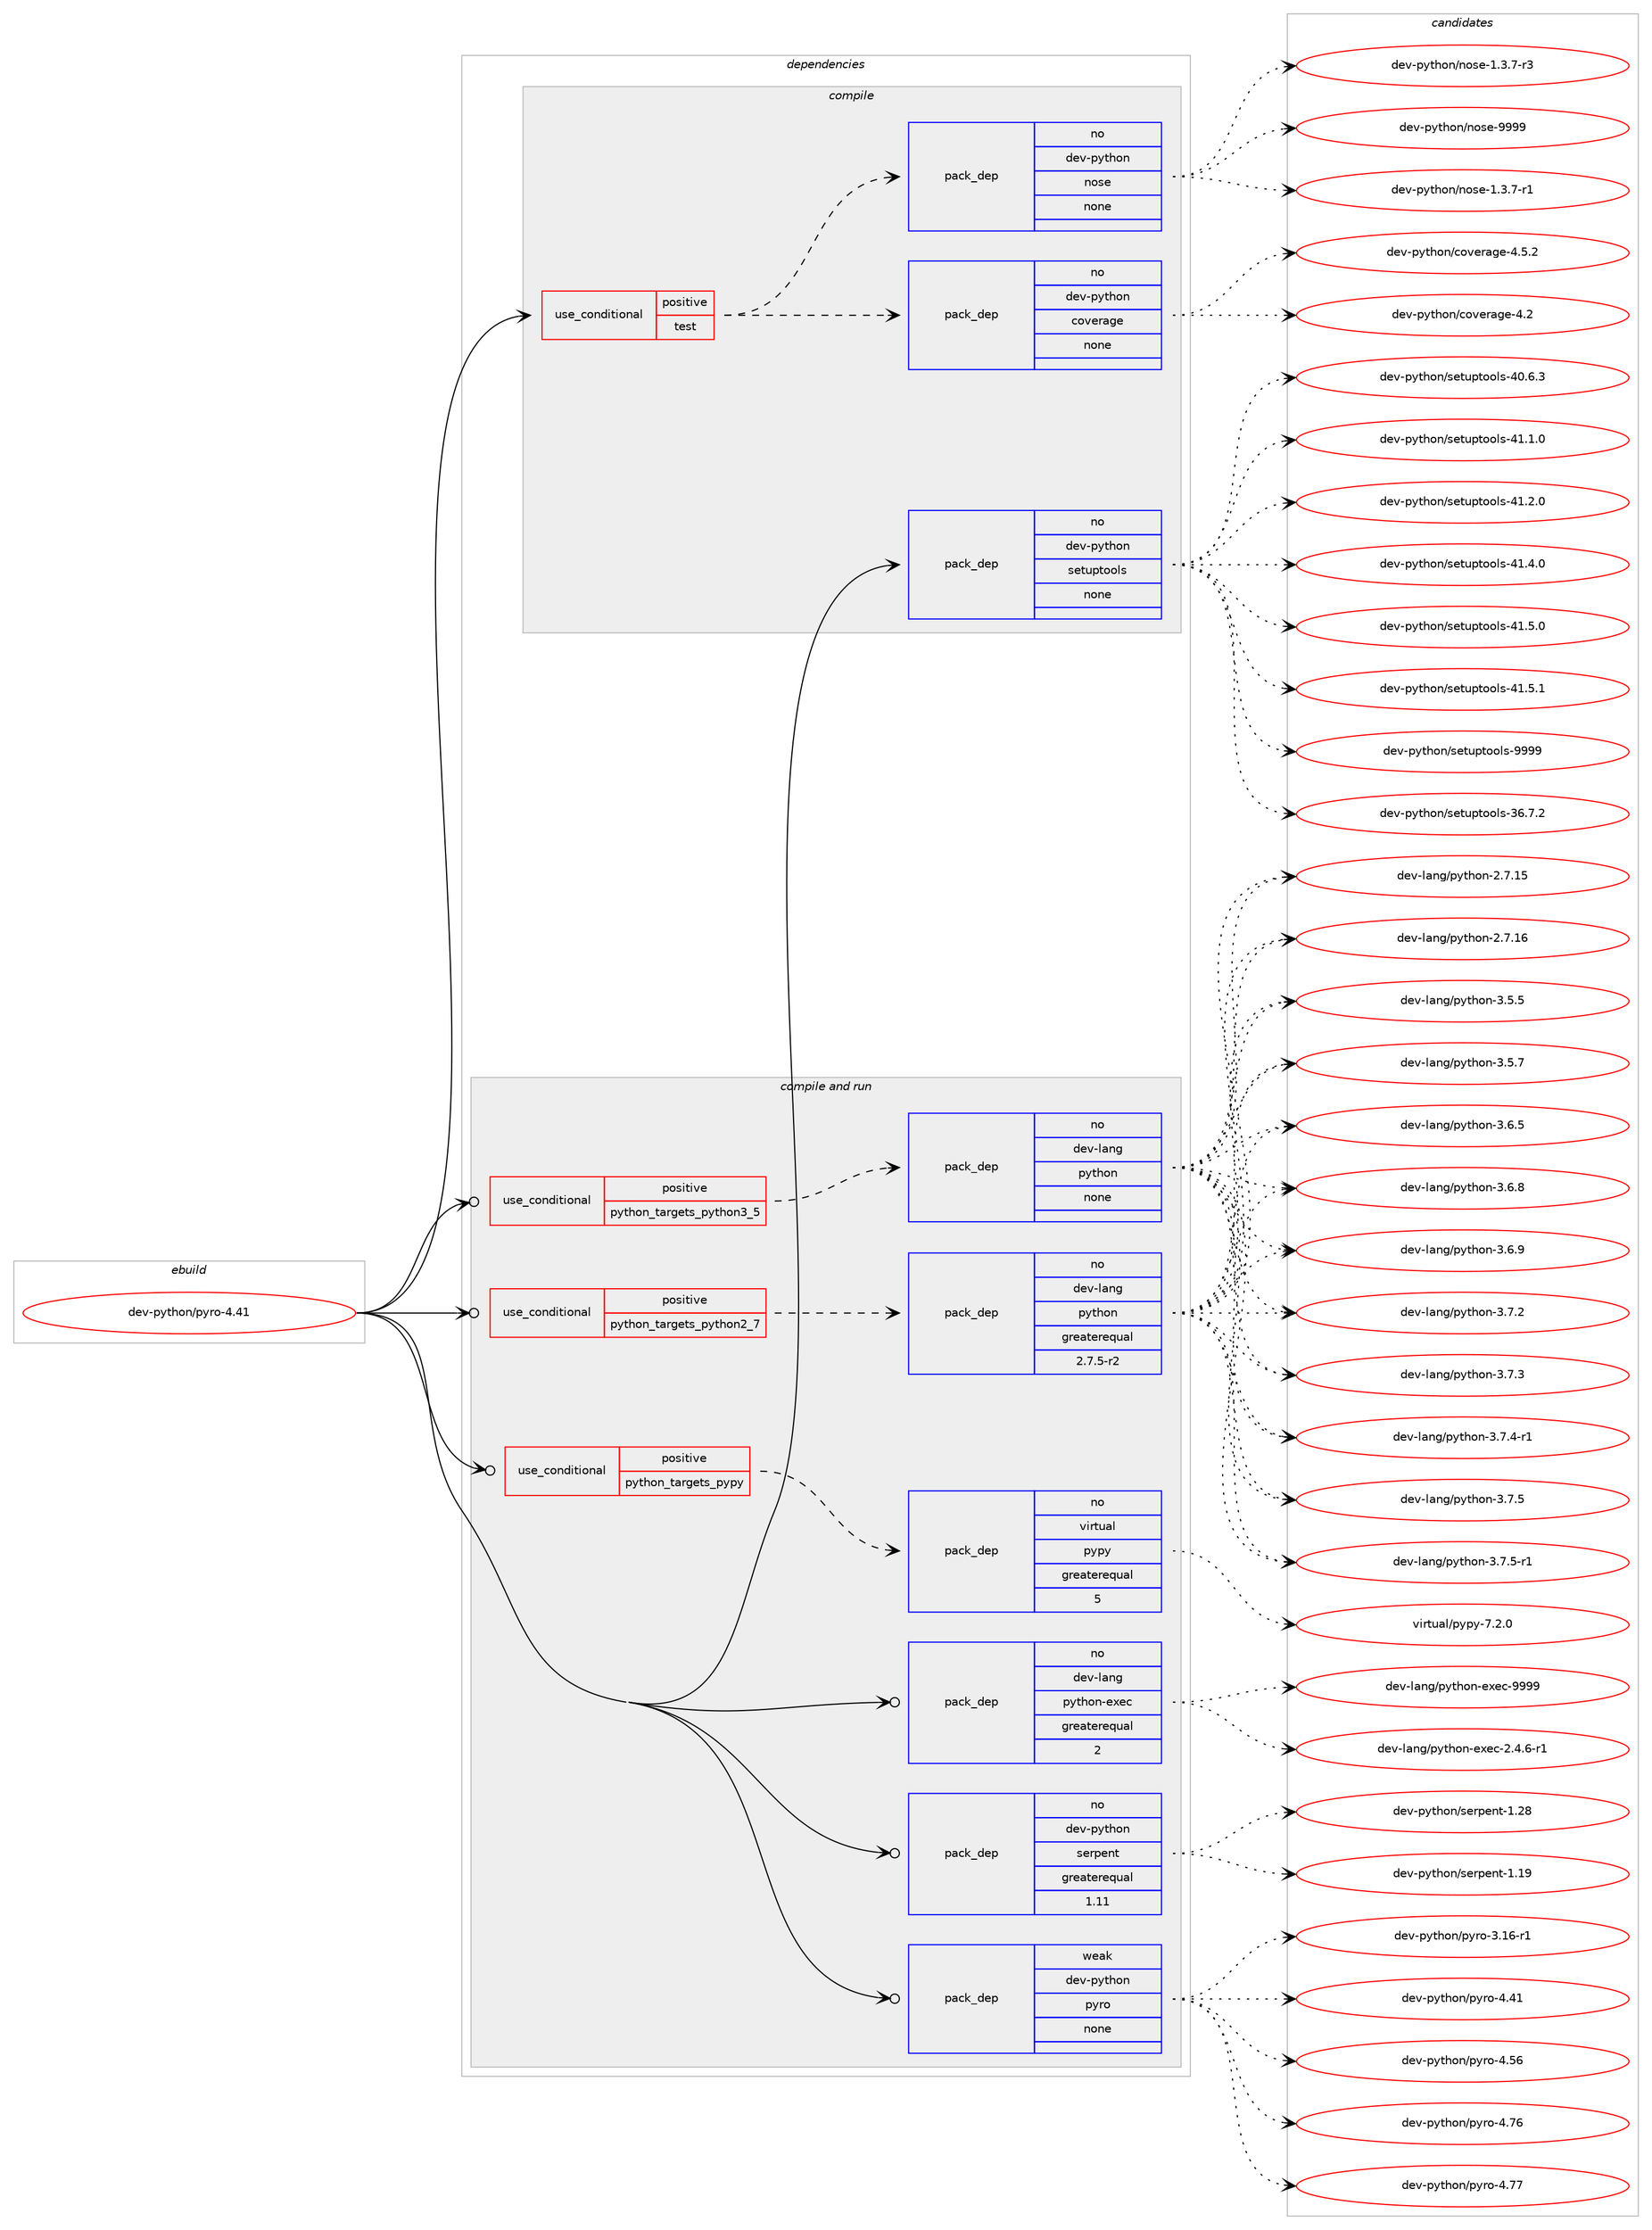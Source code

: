 digraph prolog {

# *************
# Graph options
# *************

newrank=true;
concentrate=true;
compound=true;
graph [rankdir=LR,fontname=Helvetica,fontsize=10,ranksep=1.5];#, ranksep=2.5, nodesep=0.2];
edge  [arrowhead=vee];
node  [fontname=Helvetica,fontsize=10];

# **********
# The ebuild
# **********

subgraph cluster_leftcol {
color=gray;
rank=same;
label=<<i>ebuild</i>>;
id [label="dev-python/pyro-4.41", color=red, width=4, href="../dev-python/pyro-4.41.svg"];
}

# ****************
# The dependencies
# ****************

subgraph cluster_midcol {
color=gray;
label=<<i>dependencies</i>>;
subgraph cluster_compile {
fillcolor="#eeeeee";
style=filled;
label=<<i>compile</i>>;
subgraph cond146671 {
dependency628313 [label=<<TABLE BORDER="0" CELLBORDER="1" CELLSPACING="0" CELLPADDING="4"><TR><TD ROWSPAN="3" CELLPADDING="10">use_conditional</TD></TR><TR><TD>positive</TD></TR><TR><TD>test</TD></TR></TABLE>>, shape=none, color=red];
subgraph pack469782 {
dependency628314 [label=<<TABLE BORDER="0" CELLBORDER="1" CELLSPACING="0" CELLPADDING="4" WIDTH="220"><TR><TD ROWSPAN="6" CELLPADDING="30">pack_dep</TD></TR><TR><TD WIDTH="110">no</TD></TR><TR><TD>dev-python</TD></TR><TR><TD>coverage</TD></TR><TR><TD>none</TD></TR><TR><TD></TD></TR></TABLE>>, shape=none, color=blue];
}
dependency628313:e -> dependency628314:w [weight=20,style="dashed",arrowhead="vee"];
subgraph pack469783 {
dependency628315 [label=<<TABLE BORDER="0" CELLBORDER="1" CELLSPACING="0" CELLPADDING="4" WIDTH="220"><TR><TD ROWSPAN="6" CELLPADDING="30">pack_dep</TD></TR><TR><TD WIDTH="110">no</TD></TR><TR><TD>dev-python</TD></TR><TR><TD>nose</TD></TR><TR><TD>none</TD></TR><TR><TD></TD></TR></TABLE>>, shape=none, color=blue];
}
dependency628313:e -> dependency628315:w [weight=20,style="dashed",arrowhead="vee"];
}
id:e -> dependency628313:w [weight=20,style="solid",arrowhead="vee"];
subgraph pack469784 {
dependency628316 [label=<<TABLE BORDER="0" CELLBORDER="1" CELLSPACING="0" CELLPADDING="4" WIDTH="220"><TR><TD ROWSPAN="6" CELLPADDING="30">pack_dep</TD></TR><TR><TD WIDTH="110">no</TD></TR><TR><TD>dev-python</TD></TR><TR><TD>setuptools</TD></TR><TR><TD>none</TD></TR><TR><TD></TD></TR></TABLE>>, shape=none, color=blue];
}
id:e -> dependency628316:w [weight=20,style="solid",arrowhead="vee"];
}
subgraph cluster_compileandrun {
fillcolor="#eeeeee";
style=filled;
label=<<i>compile and run</i>>;
subgraph cond146672 {
dependency628317 [label=<<TABLE BORDER="0" CELLBORDER="1" CELLSPACING="0" CELLPADDING="4"><TR><TD ROWSPAN="3" CELLPADDING="10">use_conditional</TD></TR><TR><TD>positive</TD></TR><TR><TD>python_targets_pypy</TD></TR></TABLE>>, shape=none, color=red];
subgraph pack469785 {
dependency628318 [label=<<TABLE BORDER="0" CELLBORDER="1" CELLSPACING="0" CELLPADDING="4" WIDTH="220"><TR><TD ROWSPAN="6" CELLPADDING="30">pack_dep</TD></TR><TR><TD WIDTH="110">no</TD></TR><TR><TD>virtual</TD></TR><TR><TD>pypy</TD></TR><TR><TD>greaterequal</TD></TR><TR><TD>5</TD></TR></TABLE>>, shape=none, color=blue];
}
dependency628317:e -> dependency628318:w [weight=20,style="dashed",arrowhead="vee"];
}
id:e -> dependency628317:w [weight=20,style="solid",arrowhead="odotvee"];
subgraph cond146673 {
dependency628319 [label=<<TABLE BORDER="0" CELLBORDER="1" CELLSPACING="0" CELLPADDING="4"><TR><TD ROWSPAN="3" CELLPADDING="10">use_conditional</TD></TR><TR><TD>positive</TD></TR><TR><TD>python_targets_python2_7</TD></TR></TABLE>>, shape=none, color=red];
subgraph pack469786 {
dependency628320 [label=<<TABLE BORDER="0" CELLBORDER="1" CELLSPACING="0" CELLPADDING="4" WIDTH="220"><TR><TD ROWSPAN="6" CELLPADDING="30">pack_dep</TD></TR><TR><TD WIDTH="110">no</TD></TR><TR><TD>dev-lang</TD></TR><TR><TD>python</TD></TR><TR><TD>greaterequal</TD></TR><TR><TD>2.7.5-r2</TD></TR></TABLE>>, shape=none, color=blue];
}
dependency628319:e -> dependency628320:w [weight=20,style="dashed",arrowhead="vee"];
}
id:e -> dependency628319:w [weight=20,style="solid",arrowhead="odotvee"];
subgraph cond146674 {
dependency628321 [label=<<TABLE BORDER="0" CELLBORDER="1" CELLSPACING="0" CELLPADDING="4"><TR><TD ROWSPAN="3" CELLPADDING="10">use_conditional</TD></TR><TR><TD>positive</TD></TR><TR><TD>python_targets_python3_5</TD></TR></TABLE>>, shape=none, color=red];
subgraph pack469787 {
dependency628322 [label=<<TABLE BORDER="0" CELLBORDER="1" CELLSPACING="0" CELLPADDING="4" WIDTH="220"><TR><TD ROWSPAN="6" CELLPADDING="30">pack_dep</TD></TR><TR><TD WIDTH="110">no</TD></TR><TR><TD>dev-lang</TD></TR><TR><TD>python</TD></TR><TR><TD>none</TD></TR><TR><TD></TD></TR></TABLE>>, shape=none, color=blue];
}
dependency628321:e -> dependency628322:w [weight=20,style="dashed",arrowhead="vee"];
}
id:e -> dependency628321:w [weight=20,style="solid",arrowhead="odotvee"];
subgraph pack469788 {
dependency628323 [label=<<TABLE BORDER="0" CELLBORDER="1" CELLSPACING="0" CELLPADDING="4" WIDTH="220"><TR><TD ROWSPAN="6" CELLPADDING="30">pack_dep</TD></TR><TR><TD WIDTH="110">no</TD></TR><TR><TD>dev-lang</TD></TR><TR><TD>python-exec</TD></TR><TR><TD>greaterequal</TD></TR><TR><TD>2</TD></TR></TABLE>>, shape=none, color=blue];
}
id:e -> dependency628323:w [weight=20,style="solid",arrowhead="odotvee"];
subgraph pack469789 {
dependency628324 [label=<<TABLE BORDER="0" CELLBORDER="1" CELLSPACING="0" CELLPADDING="4" WIDTH="220"><TR><TD ROWSPAN="6" CELLPADDING="30">pack_dep</TD></TR><TR><TD WIDTH="110">no</TD></TR><TR><TD>dev-python</TD></TR><TR><TD>serpent</TD></TR><TR><TD>greaterequal</TD></TR><TR><TD>1.11</TD></TR></TABLE>>, shape=none, color=blue];
}
id:e -> dependency628324:w [weight=20,style="solid",arrowhead="odotvee"];
subgraph pack469790 {
dependency628325 [label=<<TABLE BORDER="0" CELLBORDER="1" CELLSPACING="0" CELLPADDING="4" WIDTH="220"><TR><TD ROWSPAN="6" CELLPADDING="30">pack_dep</TD></TR><TR><TD WIDTH="110">weak</TD></TR><TR><TD>dev-python</TD></TR><TR><TD>pyro</TD></TR><TR><TD>none</TD></TR><TR><TD></TD></TR></TABLE>>, shape=none, color=blue];
}
id:e -> dependency628325:w [weight=20,style="solid",arrowhead="odotvee"];
}
subgraph cluster_run {
fillcolor="#eeeeee";
style=filled;
label=<<i>run</i>>;
}
}

# **************
# The candidates
# **************

subgraph cluster_choices {
rank=same;
color=gray;
label=<<i>candidates</i>>;

subgraph choice469782 {
color=black;
nodesep=1;
choice1001011184511212111610411111047991111181011149710310145524650 [label="dev-python/coverage-4.2", color=red, width=4,href="../dev-python/coverage-4.2.svg"];
choice10010111845112121116104111110479911111810111497103101455246534650 [label="dev-python/coverage-4.5.2", color=red, width=4,href="../dev-python/coverage-4.5.2.svg"];
dependency628314:e -> choice1001011184511212111610411111047991111181011149710310145524650:w [style=dotted,weight="100"];
dependency628314:e -> choice10010111845112121116104111110479911111810111497103101455246534650:w [style=dotted,weight="100"];
}
subgraph choice469783 {
color=black;
nodesep=1;
choice10010111845112121116104111110471101111151014549465146554511449 [label="dev-python/nose-1.3.7-r1", color=red, width=4,href="../dev-python/nose-1.3.7-r1.svg"];
choice10010111845112121116104111110471101111151014549465146554511451 [label="dev-python/nose-1.3.7-r3", color=red, width=4,href="../dev-python/nose-1.3.7-r3.svg"];
choice10010111845112121116104111110471101111151014557575757 [label="dev-python/nose-9999", color=red, width=4,href="../dev-python/nose-9999.svg"];
dependency628315:e -> choice10010111845112121116104111110471101111151014549465146554511449:w [style=dotted,weight="100"];
dependency628315:e -> choice10010111845112121116104111110471101111151014549465146554511451:w [style=dotted,weight="100"];
dependency628315:e -> choice10010111845112121116104111110471101111151014557575757:w [style=dotted,weight="100"];
}
subgraph choice469784 {
color=black;
nodesep=1;
choice100101118451121211161041111104711510111611711211611111110811545515446554650 [label="dev-python/setuptools-36.7.2", color=red, width=4,href="../dev-python/setuptools-36.7.2.svg"];
choice100101118451121211161041111104711510111611711211611111110811545524846544651 [label="dev-python/setuptools-40.6.3", color=red, width=4,href="../dev-python/setuptools-40.6.3.svg"];
choice100101118451121211161041111104711510111611711211611111110811545524946494648 [label="dev-python/setuptools-41.1.0", color=red, width=4,href="../dev-python/setuptools-41.1.0.svg"];
choice100101118451121211161041111104711510111611711211611111110811545524946504648 [label="dev-python/setuptools-41.2.0", color=red, width=4,href="../dev-python/setuptools-41.2.0.svg"];
choice100101118451121211161041111104711510111611711211611111110811545524946524648 [label="dev-python/setuptools-41.4.0", color=red, width=4,href="../dev-python/setuptools-41.4.0.svg"];
choice100101118451121211161041111104711510111611711211611111110811545524946534648 [label="dev-python/setuptools-41.5.0", color=red, width=4,href="../dev-python/setuptools-41.5.0.svg"];
choice100101118451121211161041111104711510111611711211611111110811545524946534649 [label="dev-python/setuptools-41.5.1", color=red, width=4,href="../dev-python/setuptools-41.5.1.svg"];
choice10010111845112121116104111110471151011161171121161111111081154557575757 [label="dev-python/setuptools-9999", color=red, width=4,href="../dev-python/setuptools-9999.svg"];
dependency628316:e -> choice100101118451121211161041111104711510111611711211611111110811545515446554650:w [style=dotted,weight="100"];
dependency628316:e -> choice100101118451121211161041111104711510111611711211611111110811545524846544651:w [style=dotted,weight="100"];
dependency628316:e -> choice100101118451121211161041111104711510111611711211611111110811545524946494648:w [style=dotted,weight="100"];
dependency628316:e -> choice100101118451121211161041111104711510111611711211611111110811545524946504648:w [style=dotted,weight="100"];
dependency628316:e -> choice100101118451121211161041111104711510111611711211611111110811545524946524648:w [style=dotted,weight="100"];
dependency628316:e -> choice100101118451121211161041111104711510111611711211611111110811545524946534648:w [style=dotted,weight="100"];
dependency628316:e -> choice100101118451121211161041111104711510111611711211611111110811545524946534649:w [style=dotted,weight="100"];
dependency628316:e -> choice10010111845112121116104111110471151011161171121161111111081154557575757:w [style=dotted,weight="100"];
}
subgraph choice469785 {
color=black;
nodesep=1;
choice1181051141161179710847112121112121455546504648 [label="virtual/pypy-7.2.0", color=red, width=4,href="../virtual/pypy-7.2.0.svg"];
dependency628318:e -> choice1181051141161179710847112121112121455546504648:w [style=dotted,weight="100"];
}
subgraph choice469786 {
color=black;
nodesep=1;
choice10010111845108971101034711212111610411111045504655464953 [label="dev-lang/python-2.7.15", color=red, width=4,href="../dev-lang/python-2.7.15.svg"];
choice10010111845108971101034711212111610411111045504655464954 [label="dev-lang/python-2.7.16", color=red, width=4,href="../dev-lang/python-2.7.16.svg"];
choice100101118451089711010347112121116104111110455146534653 [label="dev-lang/python-3.5.5", color=red, width=4,href="../dev-lang/python-3.5.5.svg"];
choice100101118451089711010347112121116104111110455146534655 [label="dev-lang/python-3.5.7", color=red, width=4,href="../dev-lang/python-3.5.7.svg"];
choice100101118451089711010347112121116104111110455146544653 [label="dev-lang/python-3.6.5", color=red, width=4,href="../dev-lang/python-3.6.5.svg"];
choice100101118451089711010347112121116104111110455146544656 [label="dev-lang/python-3.6.8", color=red, width=4,href="../dev-lang/python-3.6.8.svg"];
choice100101118451089711010347112121116104111110455146544657 [label="dev-lang/python-3.6.9", color=red, width=4,href="../dev-lang/python-3.6.9.svg"];
choice100101118451089711010347112121116104111110455146554650 [label="dev-lang/python-3.7.2", color=red, width=4,href="../dev-lang/python-3.7.2.svg"];
choice100101118451089711010347112121116104111110455146554651 [label="dev-lang/python-3.7.3", color=red, width=4,href="../dev-lang/python-3.7.3.svg"];
choice1001011184510897110103471121211161041111104551465546524511449 [label="dev-lang/python-3.7.4-r1", color=red, width=4,href="../dev-lang/python-3.7.4-r1.svg"];
choice100101118451089711010347112121116104111110455146554653 [label="dev-lang/python-3.7.5", color=red, width=4,href="../dev-lang/python-3.7.5.svg"];
choice1001011184510897110103471121211161041111104551465546534511449 [label="dev-lang/python-3.7.5-r1", color=red, width=4,href="../dev-lang/python-3.7.5-r1.svg"];
dependency628320:e -> choice10010111845108971101034711212111610411111045504655464953:w [style=dotted,weight="100"];
dependency628320:e -> choice10010111845108971101034711212111610411111045504655464954:w [style=dotted,weight="100"];
dependency628320:e -> choice100101118451089711010347112121116104111110455146534653:w [style=dotted,weight="100"];
dependency628320:e -> choice100101118451089711010347112121116104111110455146534655:w [style=dotted,weight="100"];
dependency628320:e -> choice100101118451089711010347112121116104111110455146544653:w [style=dotted,weight="100"];
dependency628320:e -> choice100101118451089711010347112121116104111110455146544656:w [style=dotted,weight="100"];
dependency628320:e -> choice100101118451089711010347112121116104111110455146544657:w [style=dotted,weight="100"];
dependency628320:e -> choice100101118451089711010347112121116104111110455146554650:w [style=dotted,weight="100"];
dependency628320:e -> choice100101118451089711010347112121116104111110455146554651:w [style=dotted,weight="100"];
dependency628320:e -> choice1001011184510897110103471121211161041111104551465546524511449:w [style=dotted,weight="100"];
dependency628320:e -> choice100101118451089711010347112121116104111110455146554653:w [style=dotted,weight="100"];
dependency628320:e -> choice1001011184510897110103471121211161041111104551465546534511449:w [style=dotted,weight="100"];
}
subgraph choice469787 {
color=black;
nodesep=1;
choice10010111845108971101034711212111610411111045504655464953 [label="dev-lang/python-2.7.15", color=red, width=4,href="../dev-lang/python-2.7.15.svg"];
choice10010111845108971101034711212111610411111045504655464954 [label="dev-lang/python-2.7.16", color=red, width=4,href="../dev-lang/python-2.7.16.svg"];
choice100101118451089711010347112121116104111110455146534653 [label="dev-lang/python-3.5.5", color=red, width=4,href="../dev-lang/python-3.5.5.svg"];
choice100101118451089711010347112121116104111110455146534655 [label="dev-lang/python-3.5.7", color=red, width=4,href="../dev-lang/python-3.5.7.svg"];
choice100101118451089711010347112121116104111110455146544653 [label="dev-lang/python-3.6.5", color=red, width=4,href="../dev-lang/python-3.6.5.svg"];
choice100101118451089711010347112121116104111110455146544656 [label="dev-lang/python-3.6.8", color=red, width=4,href="../dev-lang/python-3.6.8.svg"];
choice100101118451089711010347112121116104111110455146544657 [label="dev-lang/python-3.6.9", color=red, width=4,href="../dev-lang/python-3.6.9.svg"];
choice100101118451089711010347112121116104111110455146554650 [label="dev-lang/python-3.7.2", color=red, width=4,href="../dev-lang/python-3.7.2.svg"];
choice100101118451089711010347112121116104111110455146554651 [label="dev-lang/python-3.7.3", color=red, width=4,href="../dev-lang/python-3.7.3.svg"];
choice1001011184510897110103471121211161041111104551465546524511449 [label="dev-lang/python-3.7.4-r1", color=red, width=4,href="../dev-lang/python-3.7.4-r1.svg"];
choice100101118451089711010347112121116104111110455146554653 [label="dev-lang/python-3.7.5", color=red, width=4,href="../dev-lang/python-3.7.5.svg"];
choice1001011184510897110103471121211161041111104551465546534511449 [label="dev-lang/python-3.7.5-r1", color=red, width=4,href="../dev-lang/python-3.7.5-r1.svg"];
dependency628322:e -> choice10010111845108971101034711212111610411111045504655464953:w [style=dotted,weight="100"];
dependency628322:e -> choice10010111845108971101034711212111610411111045504655464954:w [style=dotted,weight="100"];
dependency628322:e -> choice100101118451089711010347112121116104111110455146534653:w [style=dotted,weight="100"];
dependency628322:e -> choice100101118451089711010347112121116104111110455146534655:w [style=dotted,weight="100"];
dependency628322:e -> choice100101118451089711010347112121116104111110455146544653:w [style=dotted,weight="100"];
dependency628322:e -> choice100101118451089711010347112121116104111110455146544656:w [style=dotted,weight="100"];
dependency628322:e -> choice100101118451089711010347112121116104111110455146544657:w [style=dotted,weight="100"];
dependency628322:e -> choice100101118451089711010347112121116104111110455146554650:w [style=dotted,weight="100"];
dependency628322:e -> choice100101118451089711010347112121116104111110455146554651:w [style=dotted,weight="100"];
dependency628322:e -> choice1001011184510897110103471121211161041111104551465546524511449:w [style=dotted,weight="100"];
dependency628322:e -> choice100101118451089711010347112121116104111110455146554653:w [style=dotted,weight="100"];
dependency628322:e -> choice1001011184510897110103471121211161041111104551465546534511449:w [style=dotted,weight="100"];
}
subgraph choice469788 {
color=black;
nodesep=1;
choice10010111845108971101034711212111610411111045101120101994550465246544511449 [label="dev-lang/python-exec-2.4.6-r1", color=red, width=4,href="../dev-lang/python-exec-2.4.6-r1.svg"];
choice10010111845108971101034711212111610411111045101120101994557575757 [label="dev-lang/python-exec-9999", color=red, width=4,href="../dev-lang/python-exec-9999.svg"];
dependency628323:e -> choice10010111845108971101034711212111610411111045101120101994550465246544511449:w [style=dotted,weight="100"];
dependency628323:e -> choice10010111845108971101034711212111610411111045101120101994557575757:w [style=dotted,weight="100"];
}
subgraph choice469789 {
color=black;
nodesep=1;
choice10010111845112121116104111110471151011141121011101164549464957 [label="dev-python/serpent-1.19", color=red, width=4,href="../dev-python/serpent-1.19.svg"];
choice10010111845112121116104111110471151011141121011101164549465056 [label="dev-python/serpent-1.28", color=red, width=4,href="../dev-python/serpent-1.28.svg"];
dependency628324:e -> choice10010111845112121116104111110471151011141121011101164549464957:w [style=dotted,weight="100"];
dependency628324:e -> choice10010111845112121116104111110471151011141121011101164549465056:w [style=dotted,weight="100"];
}
subgraph choice469790 {
color=black;
nodesep=1;
choice100101118451121211161041111104711212111411145514649544511449 [label="dev-python/pyro-3.16-r1", color=red, width=4,href="../dev-python/pyro-3.16-r1.svg"];
choice10010111845112121116104111110471121211141114552465249 [label="dev-python/pyro-4.41", color=red, width=4,href="../dev-python/pyro-4.41.svg"];
choice10010111845112121116104111110471121211141114552465354 [label="dev-python/pyro-4.56", color=red, width=4,href="../dev-python/pyro-4.56.svg"];
choice10010111845112121116104111110471121211141114552465554 [label="dev-python/pyro-4.76", color=red, width=4,href="../dev-python/pyro-4.76.svg"];
choice10010111845112121116104111110471121211141114552465555 [label="dev-python/pyro-4.77", color=red, width=4,href="../dev-python/pyro-4.77.svg"];
dependency628325:e -> choice100101118451121211161041111104711212111411145514649544511449:w [style=dotted,weight="100"];
dependency628325:e -> choice10010111845112121116104111110471121211141114552465249:w [style=dotted,weight="100"];
dependency628325:e -> choice10010111845112121116104111110471121211141114552465354:w [style=dotted,weight="100"];
dependency628325:e -> choice10010111845112121116104111110471121211141114552465554:w [style=dotted,weight="100"];
dependency628325:e -> choice10010111845112121116104111110471121211141114552465555:w [style=dotted,weight="100"];
}
}

}
